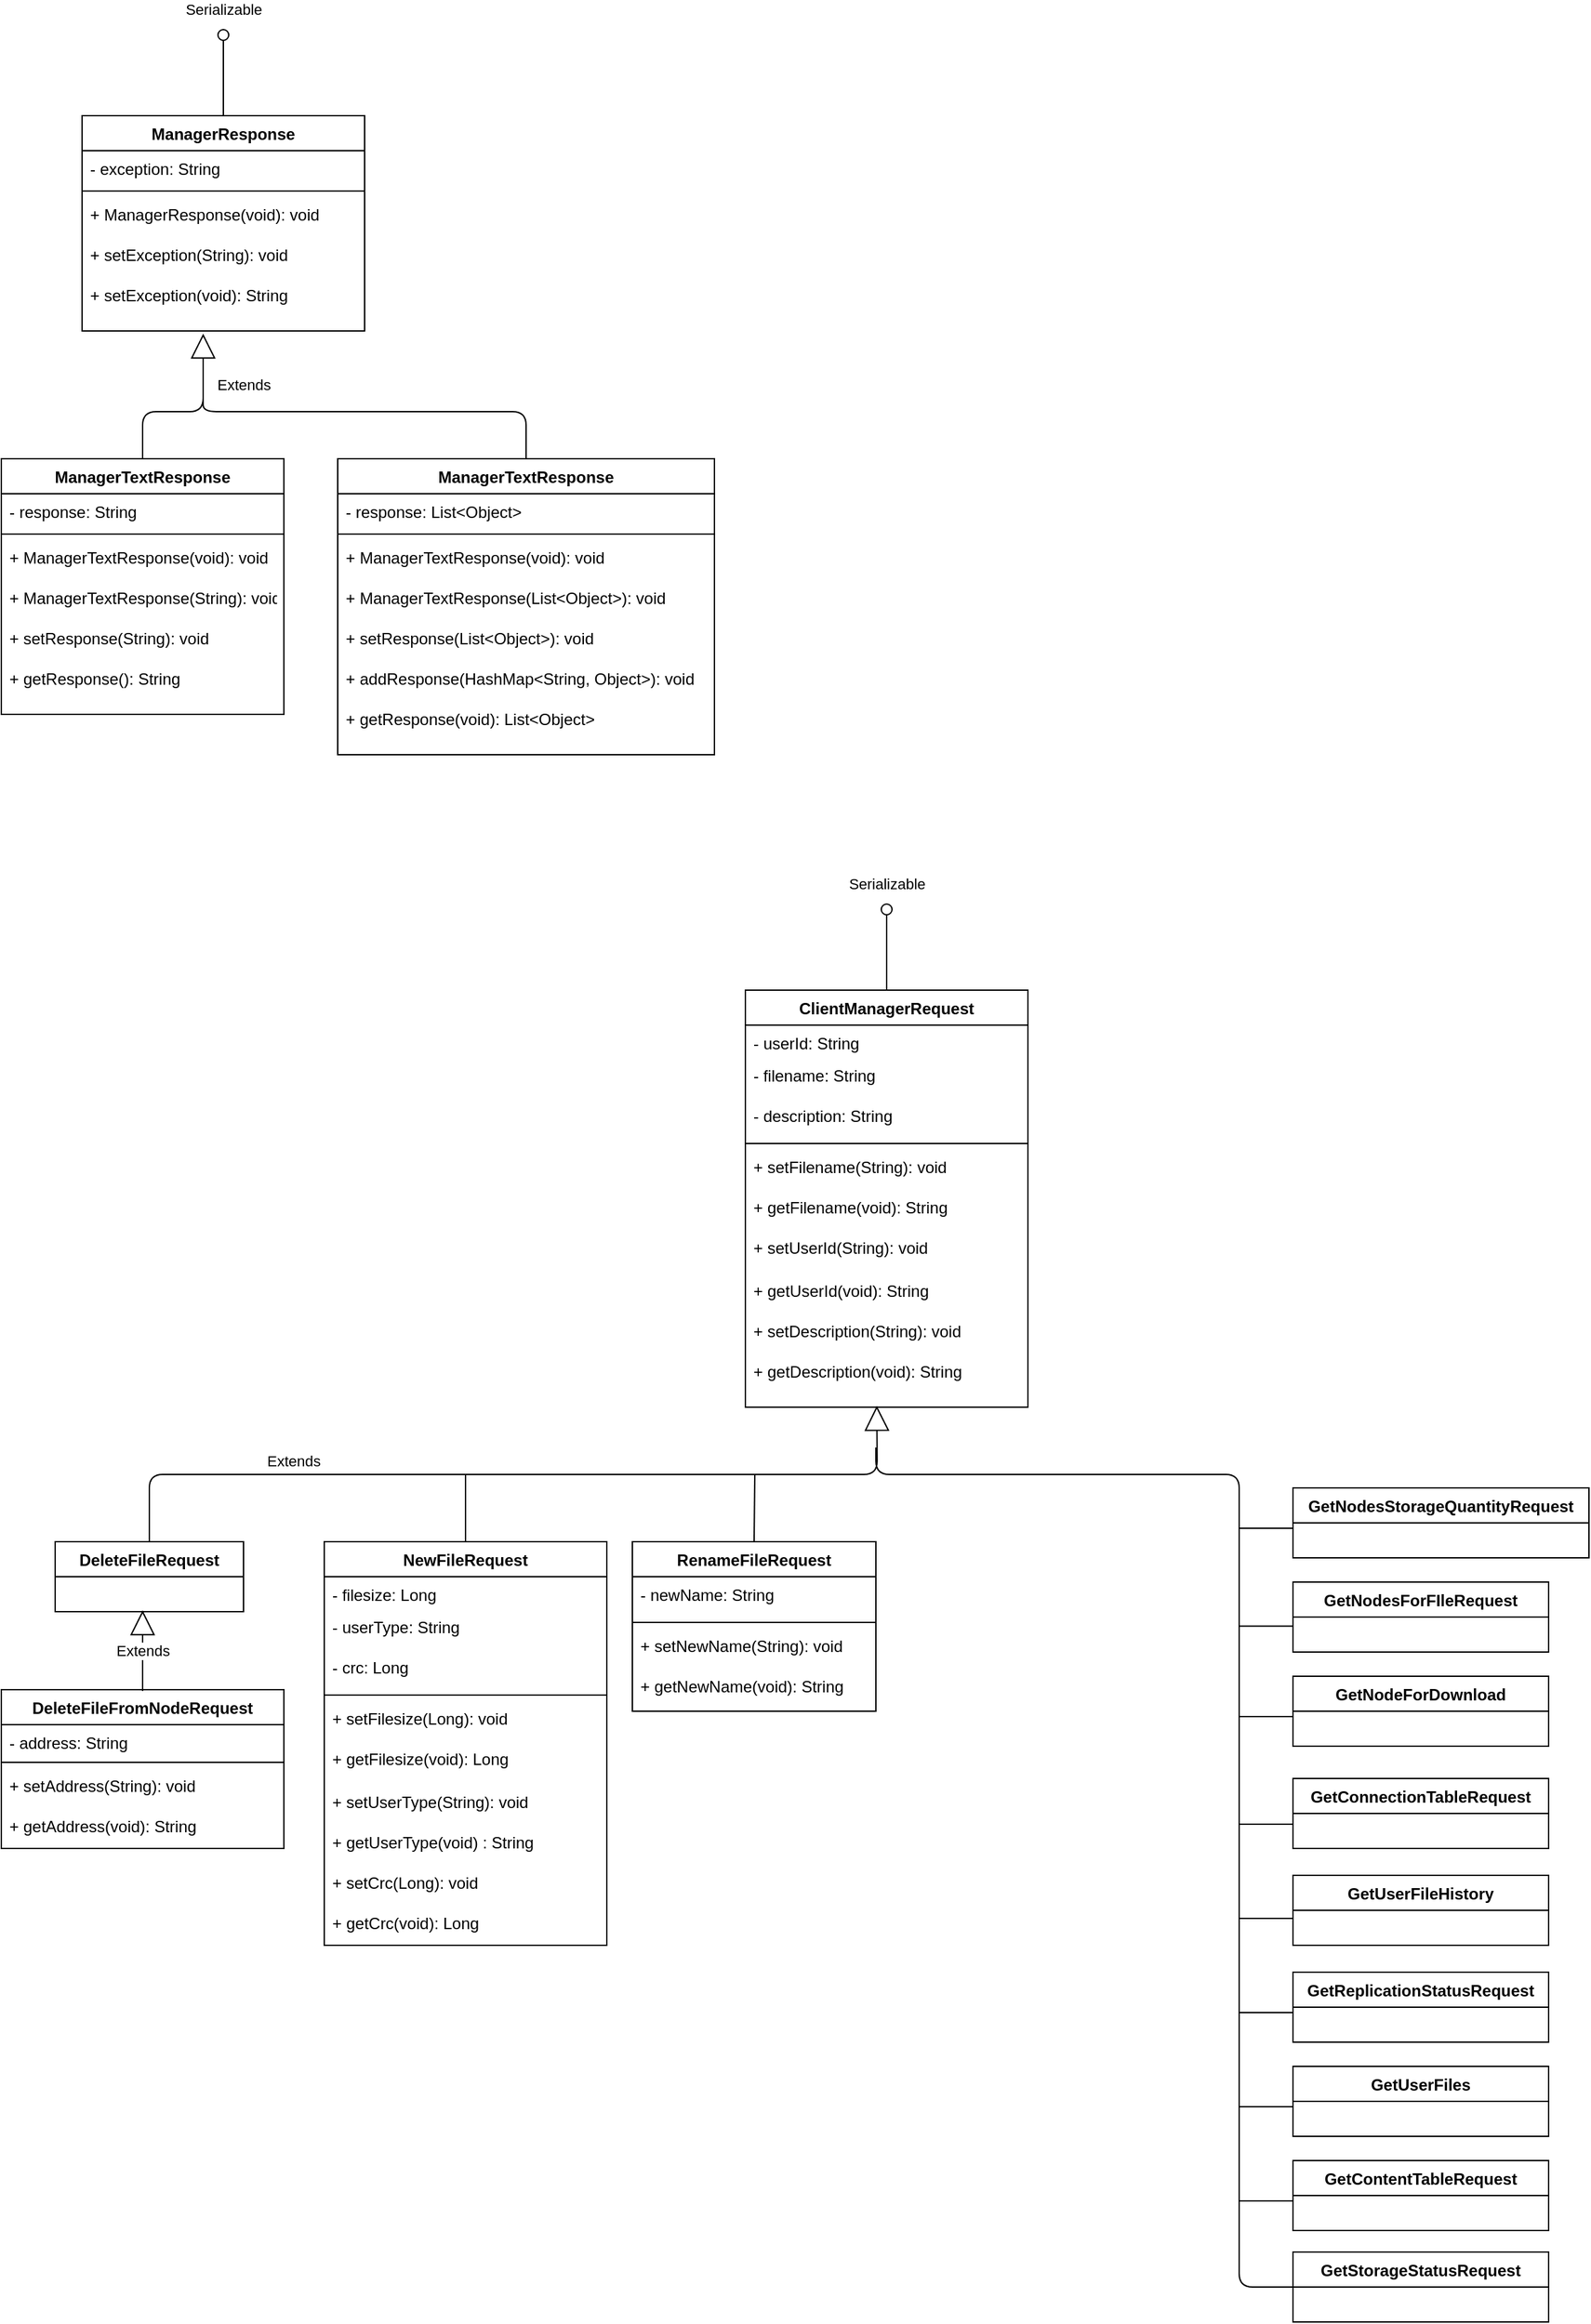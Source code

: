 <mxfile version="14.6.13" type="device"><diagram id="C5RBs43oDa-KdzZeNtuy" name="Page-1"><mxGraphModel dx="1943" dy="1103" grid="1" gridSize="10" guides="1" tooltips="1" connect="1" arrows="1" fold="1" page="1" pageScale="1" pageWidth="827" pageHeight="1169" math="0" shadow="0"><root><mxCell id="WIyWlLk6GJQsqaUBKTNV-0"/><mxCell id="WIyWlLk6GJQsqaUBKTNV-1" parent="WIyWlLk6GJQsqaUBKTNV-0"/><mxCell id="LAdZjZObFxrwDexfej0z-4" value="ManagerResponse" style="swimlane;fontStyle=1;align=center;verticalAlign=top;childLayout=stackLayout;horizontal=1;startSize=26;horizontalStack=0;resizeParent=1;resizeParentMax=0;resizeLast=0;collapsible=1;marginBottom=0;" vertex="1" parent="WIyWlLk6GJQsqaUBKTNV-1"><mxGeometry x="100" y="140" width="210" height="160" as="geometry"><mxRectangle x="100" y="140" width="140" height="26" as="alternateBounds"/></mxGeometry></mxCell><mxCell id="LAdZjZObFxrwDexfej0z-5" value="- exception: String" style="text;strokeColor=none;fillColor=none;align=left;verticalAlign=top;spacingLeft=4;spacingRight=4;overflow=hidden;rotatable=0;points=[[0,0.5],[1,0.5]];portConstraint=eastwest;" vertex="1" parent="LAdZjZObFxrwDexfej0z-4"><mxGeometry y="26" width="210" height="26" as="geometry"/></mxCell><mxCell id="LAdZjZObFxrwDexfej0z-6" value="" style="line;strokeWidth=1;fillColor=none;align=left;verticalAlign=middle;spacingTop=-1;spacingLeft=3;spacingRight=3;rotatable=0;labelPosition=right;points=[];portConstraint=eastwest;" vertex="1" parent="LAdZjZObFxrwDexfej0z-4"><mxGeometry y="52" width="210" height="8" as="geometry"/></mxCell><mxCell id="LAdZjZObFxrwDexfej0z-7" value="+ ManagerResponse(void): void" style="text;strokeColor=none;fillColor=none;align=left;verticalAlign=top;spacingLeft=4;spacingRight=4;overflow=hidden;rotatable=0;points=[[0,0.5],[1,0.5]];portConstraint=eastwest;" vertex="1" parent="LAdZjZObFxrwDexfej0z-4"><mxGeometry y="60" width="210" height="30" as="geometry"/></mxCell><mxCell id="LAdZjZObFxrwDexfej0z-14" value="+ setException(String): void" style="text;strokeColor=none;fillColor=none;align=left;verticalAlign=top;spacingLeft=4;spacingRight=4;overflow=hidden;rotatable=0;points=[[0,0.5],[1,0.5]];portConstraint=eastwest;" vertex="1" parent="LAdZjZObFxrwDexfej0z-4"><mxGeometry y="90" width="210" height="30" as="geometry"/></mxCell><mxCell id="LAdZjZObFxrwDexfej0z-15" value="+ setException(void): String" style="text;strokeColor=none;fillColor=none;align=left;verticalAlign=top;spacingLeft=4;spacingRight=4;overflow=hidden;rotatable=0;points=[[0,0.5],[1,0.5]];portConstraint=eastwest;" vertex="1" parent="LAdZjZObFxrwDexfej0z-4"><mxGeometry y="120" width="210" height="40" as="geometry"/></mxCell><mxCell id="LAdZjZObFxrwDexfej0z-21" value="Serializable" style="html=1;verticalAlign=bottom;labelBackgroundColor=none;startArrow=oval;startFill=0;startSize=8;endArrow=none;entryX=0.5;entryY=0;entryDx=0;entryDy=0;" edge="1" parent="WIyWlLk6GJQsqaUBKTNV-1" target="LAdZjZObFxrwDexfej0z-4"><mxGeometry x="-1" y="-10" relative="1" as="geometry"><mxPoint x="205" y="80" as="sourcePoint"/><mxPoint x="380" y="60" as="targetPoint"/><mxPoint x="10" y="-10" as="offset"/></mxGeometry></mxCell><mxCell id="LAdZjZObFxrwDexfej0z-22" value="ManagerTextResponse" style="swimlane;fontStyle=1;align=center;verticalAlign=top;childLayout=stackLayout;horizontal=1;startSize=26;horizontalStack=0;resizeParent=1;resizeParentMax=0;resizeLast=0;collapsible=1;marginBottom=0;" vertex="1" parent="WIyWlLk6GJQsqaUBKTNV-1"><mxGeometry x="40" y="395" width="210" height="190" as="geometry"/></mxCell><mxCell id="LAdZjZObFxrwDexfej0z-23" value="- response: String" style="text;strokeColor=none;fillColor=none;align=left;verticalAlign=top;spacingLeft=4;spacingRight=4;overflow=hidden;rotatable=0;points=[[0,0.5],[1,0.5]];portConstraint=eastwest;" vertex="1" parent="LAdZjZObFxrwDexfej0z-22"><mxGeometry y="26" width="210" height="26" as="geometry"/></mxCell><mxCell id="LAdZjZObFxrwDexfej0z-24" value="" style="line;strokeWidth=1;fillColor=none;align=left;verticalAlign=middle;spacingTop=-1;spacingLeft=3;spacingRight=3;rotatable=0;labelPosition=right;points=[];portConstraint=eastwest;" vertex="1" parent="LAdZjZObFxrwDexfej0z-22"><mxGeometry y="52" width="210" height="8" as="geometry"/></mxCell><mxCell id="LAdZjZObFxrwDexfej0z-25" value="+ ManagerTextResponse(void): void" style="text;strokeColor=none;fillColor=none;align=left;verticalAlign=top;spacingLeft=4;spacingRight=4;overflow=hidden;rotatable=0;points=[[0,0.5],[1,0.5]];portConstraint=eastwest;" vertex="1" parent="LAdZjZObFxrwDexfej0z-22"><mxGeometry y="60" width="210" height="30" as="geometry"/></mxCell><mxCell id="LAdZjZObFxrwDexfej0z-26" value="+ ManagerTextResponse(String): void" style="text;strokeColor=none;fillColor=none;align=left;verticalAlign=top;spacingLeft=4;spacingRight=4;overflow=hidden;rotatable=0;points=[[0,0.5],[1,0.5]];portConstraint=eastwest;" vertex="1" parent="LAdZjZObFxrwDexfej0z-22"><mxGeometry y="90" width="210" height="30" as="geometry"/></mxCell><mxCell id="LAdZjZObFxrwDexfej0z-27" value="+ setResponse(String): void" style="text;strokeColor=none;fillColor=none;align=left;verticalAlign=top;spacingLeft=4;spacingRight=4;overflow=hidden;rotatable=0;points=[[0,0.5],[1,0.5]];portConstraint=eastwest;" vertex="1" parent="LAdZjZObFxrwDexfej0z-22"><mxGeometry y="120" width="210" height="30" as="geometry"/></mxCell><mxCell id="LAdZjZObFxrwDexfej0z-34" value="+ getResponse(): String" style="text;strokeColor=none;fillColor=none;align=left;verticalAlign=top;spacingLeft=4;spacingRight=4;overflow=hidden;rotatable=0;points=[[0,0.5],[1,0.5]];portConstraint=eastwest;" vertex="1" parent="LAdZjZObFxrwDexfej0z-22"><mxGeometry y="150" width="210" height="40" as="geometry"/></mxCell><mxCell id="LAdZjZObFxrwDexfej0z-35" value="Extends" style="endArrow=block;endSize=16;endFill=0;html=1;exitX=0.5;exitY=0;exitDx=0;exitDy=0;" edge="1" parent="WIyWlLk6GJQsqaUBKTNV-1" source="LAdZjZObFxrwDexfej0z-22"><mxGeometry x="0.449" y="-30" width="160" relative="1" as="geometry"><mxPoint x="240" y="500" as="sourcePoint"/><mxPoint x="190" y="302" as="targetPoint"/><Array as="points"><mxPoint x="145" y="360"/><mxPoint x="190" y="360"/></Array><mxPoint as="offset"/></mxGeometry></mxCell><mxCell id="LAdZjZObFxrwDexfej0z-36" value="ManagerTextResponse" style="swimlane;fontStyle=1;align=center;verticalAlign=top;childLayout=stackLayout;horizontal=1;startSize=26;horizontalStack=0;resizeParent=1;resizeParentMax=0;resizeLast=0;collapsible=1;marginBottom=0;" vertex="1" parent="WIyWlLk6GJQsqaUBKTNV-1"><mxGeometry x="290" y="395" width="280" height="220" as="geometry"/></mxCell><mxCell id="LAdZjZObFxrwDexfej0z-37" value="- response: List&lt;Object&gt;" style="text;strokeColor=none;fillColor=none;align=left;verticalAlign=top;spacingLeft=4;spacingRight=4;overflow=hidden;rotatable=0;points=[[0,0.5],[1,0.5]];portConstraint=eastwest;" vertex="1" parent="LAdZjZObFxrwDexfej0z-36"><mxGeometry y="26" width="280" height="26" as="geometry"/></mxCell><mxCell id="LAdZjZObFxrwDexfej0z-38" value="" style="line;strokeWidth=1;fillColor=none;align=left;verticalAlign=middle;spacingTop=-1;spacingLeft=3;spacingRight=3;rotatable=0;labelPosition=right;points=[];portConstraint=eastwest;" vertex="1" parent="LAdZjZObFxrwDexfej0z-36"><mxGeometry y="52" width="280" height="8" as="geometry"/></mxCell><mxCell id="LAdZjZObFxrwDexfej0z-39" value="+ ManagerTextResponse(void): void" style="text;strokeColor=none;fillColor=none;align=left;verticalAlign=top;spacingLeft=4;spacingRight=4;overflow=hidden;rotatable=0;points=[[0,0.5],[1,0.5]];portConstraint=eastwest;" vertex="1" parent="LAdZjZObFxrwDexfej0z-36"><mxGeometry y="60" width="280" height="30" as="geometry"/></mxCell><mxCell id="LAdZjZObFxrwDexfej0z-40" value="+ ManagerTextResponse(List&lt;Object&gt;): void" style="text;strokeColor=none;fillColor=none;align=left;verticalAlign=top;spacingLeft=4;spacingRight=4;overflow=hidden;rotatable=0;points=[[0,0.5],[1,0.5]];portConstraint=eastwest;" vertex="1" parent="LAdZjZObFxrwDexfej0z-36"><mxGeometry y="90" width="280" height="30" as="geometry"/></mxCell><mxCell id="LAdZjZObFxrwDexfej0z-41" value="+ setResponse(List&lt;Object&gt;): void" style="text;strokeColor=none;fillColor=none;align=left;verticalAlign=top;spacingLeft=4;spacingRight=4;overflow=hidden;rotatable=0;points=[[0,0.5],[1,0.5]];portConstraint=eastwest;" vertex="1" parent="LAdZjZObFxrwDexfej0z-36"><mxGeometry y="120" width="280" height="30" as="geometry"/></mxCell><mxCell id="LAdZjZObFxrwDexfej0z-42" value="+ addResponse(HashMap&lt;String, Object&gt;): void" style="text;strokeColor=none;fillColor=none;align=left;verticalAlign=top;spacingLeft=4;spacingRight=4;overflow=hidden;rotatable=0;points=[[0,0.5],[1,0.5]];portConstraint=eastwest;" vertex="1" parent="LAdZjZObFxrwDexfej0z-36"><mxGeometry y="150" width="280" height="30" as="geometry"/></mxCell><mxCell id="LAdZjZObFxrwDexfej0z-43" value="+ getResponse(void): List&lt;Object&gt;" style="text;strokeColor=none;fillColor=none;align=left;verticalAlign=top;spacingLeft=4;spacingRight=4;overflow=hidden;rotatable=0;points=[[0,0.5],[1,0.5]];portConstraint=eastwest;" vertex="1" parent="LAdZjZObFxrwDexfej0z-36"><mxGeometry y="180" width="280" height="40" as="geometry"/></mxCell><mxCell id="LAdZjZObFxrwDexfej0z-46" value="" style="endArrow=none;html=1;entryX=0.5;entryY=0;entryDx=0;entryDy=0;" edge="1" parent="WIyWlLk6GJQsqaUBKTNV-1" target="LAdZjZObFxrwDexfej0z-36"><mxGeometry width="50" height="50" relative="1" as="geometry"><mxPoint x="190" y="350" as="sourcePoint"/><mxPoint x="340" y="470" as="targetPoint"/><Array as="points"><mxPoint x="190" y="360"/><mxPoint x="430" y="360"/></Array></mxGeometry></mxCell><mxCell id="LAdZjZObFxrwDexfej0z-57" value="ClientManagerRequest" style="swimlane;fontStyle=1;align=center;verticalAlign=top;childLayout=stackLayout;horizontal=1;startSize=26;horizontalStack=0;resizeParent=1;resizeParentMax=0;resizeLast=0;collapsible=1;marginBottom=0;" vertex="1" parent="WIyWlLk6GJQsqaUBKTNV-1"><mxGeometry x="593" y="790" width="210" height="310" as="geometry"/></mxCell><mxCell id="LAdZjZObFxrwDexfej0z-58" value="- userId: String" style="text;strokeColor=none;fillColor=none;align=left;verticalAlign=top;spacingLeft=4;spacingRight=4;overflow=hidden;rotatable=0;points=[[0,0.5],[1,0.5]];portConstraint=eastwest;" vertex="1" parent="LAdZjZObFxrwDexfej0z-57"><mxGeometry y="26" width="210" height="24" as="geometry"/></mxCell><mxCell id="LAdZjZObFxrwDexfej0z-64" value="- filename: String" style="text;strokeColor=none;fillColor=none;align=left;verticalAlign=top;spacingLeft=4;spacingRight=4;overflow=hidden;rotatable=0;points=[[0,0.5],[1,0.5]];portConstraint=eastwest;" vertex="1" parent="LAdZjZObFxrwDexfej0z-57"><mxGeometry y="50" width="210" height="30" as="geometry"/></mxCell><mxCell id="LAdZjZObFxrwDexfej0z-65" value="- description: String" style="text;strokeColor=none;fillColor=none;align=left;verticalAlign=top;spacingLeft=4;spacingRight=4;overflow=hidden;rotatable=0;points=[[0,0.5],[1,0.5]];portConstraint=eastwest;" vertex="1" parent="LAdZjZObFxrwDexfej0z-57"><mxGeometry y="80" width="210" height="30" as="geometry"/></mxCell><mxCell id="LAdZjZObFxrwDexfej0z-59" value="" style="line;strokeWidth=1;fillColor=none;align=left;verticalAlign=middle;spacingTop=-1;spacingLeft=3;spacingRight=3;rotatable=0;labelPosition=right;points=[];portConstraint=eastwest;" vertex="1" parent="LAdZjZObFxrwDexfej0z-57"><mxGeometry y="110" width="210" height="8" as="geometry"/></mxCell><mxCell id="LAdZjZObFxrwDexfej0z-60" value="+ setFilename(String): void" style="text;strokeColor=none;fillColor=none;align=left;verticalAlign=top;spacingLeft=4;spacingRight=4;overflow=hidden;rotatable=0;points=[[0,0.5],[1,0.5]];portConstraint=eastwest;" vertex="1" parent="LAdZjZObFxrwDexfej0z-57"><mxGeometry y="118" width="210" height="30" as="geometry"/></mxCell><mxCell id="LAdZjZObFxrwDexfej0z-61" value="+ getFilename(void): String" style="text;strokeColor=none;fillColor=none;align=left;verticalAlign=top;spacingLeft=4;spacingRight=4;overflow=hidden;rotatable=0;points=[[0,0.5],[1,0.5]];portConstraint=eastwest;" vertex="1" parent="LAdZjZObFxrwDexfej0z-57"><mxGeometry y="148" width="210" height="30" as="geometry"/></mxCell><mxCell id="LAdZjZObFxrwDexfej0z-62" value="+ setUserId(String): void" style="text;strokeColor=none;fillColor=none;align=left;verticalAlign=top;spacingLeft=4;spacingRight=4;overflow=hidden;rotatable=0;points=[[0,0.5],[1,0.5]];portConstraint=eastwest;" vertex="1" parent="LAdZjZObFxrwDexfej0z-57"><mxGeometry y="178" width="210" height="32" as="geometry"/></mxCell><mxCell id="LAdZjZObFxrwDexfej0z-67" value="+ getUserId(void): String" style="text;strokeColor=none;fillColor=none;align=left;verticalAlign=top;spacingLeft=4;spacingRight=4;overflow=hidden;rotatable=0;points=[[0,0.5],[1,0.5]];portConstraint=eastwest;" vertex="1" parent="LAdZjZObFxrwDexfej0z-57"><mxGeometry y="210" width="210" height="30" as="geometry"/></mxCell><mxCell id="LAdZjZObFxrwDexfej0z-78" value="+ setDescription(String): void" style="text;strokeColor=none;fillColor=none;align=left;verticalAlign=top;spacingLeft=4;spacingRight=4;overflow=hidden;rotatable=0;points=[[0,0.5],[1,0.5]];portConstraint=eastwest;" vertex="1" parent="LAdZjZObFxrwDexfej0z-57"><mxGeometry y="240" width="210" height="30" as="geometry"/></mxCell><mxCell id="LAdZjZObFxrwDexfej0z-79" value="+ getDescription(void): String" style="text;strokeColor=none;fillColor=none;align=left;verticalAlign=top;spacingLeft=4;spacingRight=4;overflow=hidden;rotatable=0;points=[[0,0.5],[1,0.5]];portConstraint=eastwest;" vertex="1" parent="LAdZjZObFxrwDexfej0z-57"><mxGeometry y="270" width="210" height="40" as="geometry"/></mxCell><mxCell id="LAdZjZObFxrwDexfej0z-63" value="Serializable" style="html=1;verticalAlign=bottom;labelBackgroundColor=none;startArrow=oval;startFill=0;startSize=8;endArrow=none;entryX=0.5;entryY=0;entryDx=0;entryDy=0;" edge="1" parent="WIyWlLk6GJQsqaUBKTNV-1" target="LAdZjZObFxrwDexfej0z-57"><mxGeometry x="-1" y="-10" relative="1" as="geometry"><mxPoint x="698" y="730" as="sourcePoint"/><mxPoint x="883" y="710" as="targetPoint"/><mxPoint x="10" y="-10" as="offset"/></mxGeometry></mxCell><mxCell id="LAdZjZObFxrwDexfej0z-86" value="DeleteFileRequest" style="swimlane;fontStyle=1;childLayout=stackLayout;horizontal=1;startSize=26;fillColor=none;horizontalStack=0;resizeParent=1;resizeParentMax=0;resizeLast=0;collapsible=1;marginBottom=0;" vertex="1" parent="WIyWlLk6GJQsqaUBKTNV-1"><mxGeometry x="80" y="1200" width="140" height="52" as="geometry"/></mxCell><mxCell id="LAdZjZObFxrwDexfej0z-92" value="Extends" style="endArrow=block;endSize=16;endFill=0;html=1;exitX=0.5;exitY=0;exitDx=0;exitDy=0;entryX=0.465;entryY=0.976;entryDx=0;entryDy=0;entryPerimeter=0;" edge="1" parent="WIyWlLk6GJQsqaUBKTNV-1" source="LAdZjZObFxrwDexfej0z-86" target="LAdZjZObFxrwDexfej0z-79"><mxGeometry x="-0.513" y="10" width="160" relative="1" as="geometry"><mxPoint x="190" y="1140" as="sourcePoint"/><mxPoint x="350" y="1140" as="targetPoint"/><Array as="points"><mxPoint x="150" y="1150"/><mxPoint x="691" y="1150"/></Array><mxPoint as="offset"/></mxGeometry></mxCell><mxCell id="LAdZjZObFxrwDexfej0z-93" value="DeleteFileFromNodeRequest" style="swimlane;fontStyle=1;align=center;verticalAlign=top;childLayout=stackLayout;horizontal=1;startSize=26;horizontalStack=0;resizeParent=1;resizeParentMax=0;resizeLast=0;collapsible=1;marginBottom=0;" vertex="1" parent="WIyWlLk6GJQsqaUBKTNV-1"><mxGeometry x="40" y="1310" width="210" height="118" as="geometry"/></mxCell><mxCell id="LAdZjZObFxrwDexfej0z-94" value="- address: String" style="text;strokeColor=none;fillColor=none;align=left;verticalAlign=top;spacingLeft=4;spacingRight=4;overflow=hidden;rotatable=0;points=[[0,0.5],[1,0.5]];portConstraint=eastwest;" vertex="1" parent="LAdZjZObFxrwDexfej0z-93"><mxGeometry y="26" width="210" height="24" as="geometry"/></mxCell><mxCell id="LAdZjZObFxrwDexfej0z-97" value="" style="line;strokeWidth=1;fillColor=none;align=left;verticalAlign=middle;spacingTop=-1;spacingLeft=3;spacingRight=3;rotatable=0;labelPosition=right;points=[];portConstraint=eastwest;" vertex="1" parent="LAdZjZObFxrwDexfej0z-93"><mxGeometry y="50" width="210" height="8" as="geometry"/></mxCell><mxCell id="LAdZjZObFxrwDexfej0z-98" value="+ setAddress(String): void" style="text;strokeColor=none;fillColor=none;align=left;verticalAlign=top;spacingLeft=4;spacingRight=4;overflow=hidden;rotatable=0;points=[[0,0.5],[1,0.5]];portConstraint=eastwest;" vertex="1" parent="LAdZjZObFxrwDexfej0z-93"><mxGeometry y="58" width="210" height="30" as="geometry"/></mxCell><mxCell id="LAdZjZObFxrwDexfej0z-99" value="+ getAddress(void): String" style="text;strokeColor=none;fillColor=none;align=left;verticalAlign=top;spacingLeft=4;spacingRight=4;overflow=hidden;rotatable=0;points=[[0,0.5],[1,0.5]];portConstraint=eastwest;" vertex="1" parent="LAdZjZObFxrwDexfej0z-93"><mxGeometry y="88" width="210" height="30" as="geometry"/></mxCell><mxCell id="LAdZjZObFxrwDexfej0z-104" value="Extends" style="endArrow=block;endSize=16;endFill=0;html=1;exitX=0.5;exitY=0;exitDx=0;exitDy=0;" edge="1" parent="WIyWlLk6GJQsqaUBKTNV-1"><mxGeometry width="160" relative="1" as="geometry"><mxPoint x="145" y="1311" as="sourcePoint"/><mxPoint x="145" y="1251" as="targetPoint"/></mxGeometry></mxCell><mxCell id="LAdZjZObFxrwDexfej0z-111" value="GetConnectionTableRequest" style="swimlane;fontStyle=1;childLayout=stackLayout;horizontal=1;startSize=26;fillColor=none;horizontalStack=0;resizeParent=1;resizeParentMax=0;resizeLast=0;collapsible=1;marginBottom=0;" vertex="1" parent="WIyWlLk6GJQsqaUBKTNV-1"><mxGeometry x="1000" y="1376" width="190" height="52" as="geometry"/></mxCell><mxCell id="LAdZjZObFxrwDexfej0z-112" value="GetContentTableRequest" style="swimlane;fontStyle=1;childLayout=stackLayout;horizontal=1;startSize=26;fillColor=none;horizontalStack=0;resizeParent=1;resizeParentMax=0;resizeLast=0;collapsible=1;marginBottom=0;" vertex="1" parent="WIyWlLk6GJQsqaUBKTNV-1"><mxGeometry x="1000" y="1660" width="190" height="52" as="geometry"/></mxCell><mxCell id="LAdZjZObFxrwDexfej0z-113" value="GetNodeForDownload" style="swimlane;fontStyle=1;childLayout=stackLayout;horizontal=1;startSize=26;fillColor=none;horizontalStack=0;resizeParent=1;resizeParentMax=0;resizeLast=0;collapsible=1;marginBottom=0;" vertex="1" parent="WIyWlLk6GJQsqaUBKTNV-1"><mxGeometry x="1000" y="1300" width="190" height="52" as="geometry"/></mxCell><mxCell id="LAdZjZObFxrwDexfej0z-114" value="GetNodesForFIleRequest" style="swimlane;fontStyle=1;childLayout=stackLayout;horizontal=1;startSize=26;fillColor=none;horizontalStack=0;resizeParent=1;resizeParentMax=0;resizeLast=0;collapsible=1;marginBottom=0;" vertex="1" parent="WIyWlLk6GJQsqaUBKTNV-1"><mxGeometry x="1000" y="1230" width="190" height="52" as="geometry"/></mxCell><mxCell id="LAdZjZObFxrwDexfej0z-115" value="GetNodesStorageQuantityRequest" style="swimlane;fontStyle=1;childLayout=stackLayout;horizontal=1;startSize=26;fillColor=none;horizontalStack=0;resizeParent=1;resizeParentMax=0;resizeLast=0;collapsible=1;marginBottom=0;" vertex="1" parent="WIyWlLk6GJQsqaUBKTNV-1"><mxGeometry x="1000" y="1160" width="220" height="52" as="geometry"/></mxCell><mxCell id="LAdZjZObFxrwDexfej0z-116" value="GetReplicationStatusRequest" style="swimlane;fontStyle=1;childLayout=stackLayout;horizontal=1;startSize=26;fillColor=none;horizontalStack=0;resizeParent=1;resizeParentMax=0;resizeLast=0;collapsible=1;marginBottom=0;" vertex="1" parent="WIyWlLk6GJQsqaUBKTNV-1"><mxGeometry x="1000" y="1520" width="190" height="52" as="geometry"/></mxCell><mxCell id="LAdZjZObFxrwDexfej0z-117" value="GetStorageStatusRequest" style="swimlane;fontStyle=1;childLayout=stackLayout;horizontal=1;startSize=26;fillColor=none;horizontalStack=0;resizeParent=1;resizeParentMax=0;resizeLast=0;collapsible=1;marginBottom=0;" vertex="1" parent="WIyWlLk6GJQsqaUBKTNV-1"><mxGeometry x="1000" y="1728" width="190" height="52" as="geometry"/></mxCell><mxCell id="LAdZjZObFxrwDexfej0z-118" value="GetUserFileHistory" style="swimlane;fontStyle=1;childLayout=stackLayout;horizontal=1;startSize=26;fillColor=none;horizontalStack=0;resizeParent=1;resizeParentMax=0;resizeLast=0;collapsible=1;marginBottom=0;" vertex="1" parent="WIyWlLk6GJQsqaUBKTNV-1"><mxGeometry x="1000" y="1448" width="190" height="52" as="geometry"/></mxCell><mxCell id="LAdZjZObFxrwDexfej0z-119" value="GetUserFiles" style="swimlane;fontStyle=1;childLayout=stackLayout;horizontal=1;startSize=26;fillColor=none;horizontalStack=0;resizeParent=1;resizeParentMax=0;resizeLast=0;collapsible=1;marginBottom=0;" vertex="1" parent="WIyWlLk6GJQsqaUBKTNV-1"><mxGeometry x="1000" y="1590" width="190" height="52" as="geometry"/></mxCell><mxCell id="LAdZjZObFxrwDexfej0z-120" value="NewFileRequest" style="swimlane;fontStyle=1;align=center;verticalAlign=top;childLayout=stackLayout;horizontal=1;startSize=26;horizontalStack=0;resizeParent=1;resizeParentMax=0;resizeLast=0;collapsible=1;marginBottom=0;" vertex="1" parent="WIyWlLk6GJQsqaUBKTNV-1"><mxGeometry x="280" y="1200" width="210" height="300" as="geometry"/></mxCell><mxCell id="LAdZjZObFxrwDexfej0z-121" value="- filesize: Long" style="text;strokeColor=none;fillColor=none;align=left;verticalAlign=top;spacingLeft=4;spacingRight=4;overflow=hidden;rotatable=0;points=[[0,0.5],[1,0.5]];portConstraint=eastwest;" vertex="1" parent="LAdZjZObFxrwDexfej0z-120"><mxGeometry y="26" width="210" height="24" as="geometry"/></mxCell><mxCell id="LAdZjZObFxrwDexfej0z-131" value="- userType: String" style="text;strokeColor=none;fillColor=none;align=left;verticalAlign=top;spacingLeft=4;spacingRight=4;overflow=hidden;rotatable=0;points=[[0,0.5],[1,0.5]];portConstraint=eastwest;" vertex="1" parent="LAdZjZObFxrwDexfej0z-120"><mxGeometry y="50" width="210" height="30" as="geometry"/></mxCell><mxCell id="LAdZjZObFxrwDexfej0z-132" value="- crc: Long" style="text;strokeColor=none;fillColor=none;align=left;verticalAlign=top;spacingLeft=4;spacingRight=4;overflow=hidden;rotatable=0;points=[[0,0.5],[1,0.5]];portConstraint=eastwest;" vertex="1" parent="LAdZjZObFxrwDexfej0z-120"><mxGeometry y="80" width="210" height="30" as="geometry"/></mxCell><mxCell id="LAdZjZObFxrwDexfej0z-122" value="" style="line;strokeWidth=1;fillColor=none;align=left;verticalAlign=middle;spacingTop=-1;spacingLeft=3;spacingRight=3;rotatable=0;labelPosition=right;points=[];portConstraint=eastwest;" vertex="1" parent="LAdZjZObFxrwDexfej0z-120"><mxGeometry y="110" width="210" height="8" as="geometry"/></mxCell><mxCell id="LAdZjZObFxrwDexfej0z-123" value="+ setFilesize(Long): void" style="text;strokeColor=none;fillColor=none;align=left;verticalAlign=top;spacingLeft=4;spacingRight=4;overflow=hidden;rotatable=0;points=[[0,0.5],[1,0.5]];portConstraint=eastwest;" vertex="1" parent="LAdZjZObFxrwDexfej0z-120"><mxGeometry y="118" width="210" height="30" as="geometry"/></mxCell><mxCell id="LAdZjZObFxrwDexfej0z-124" value="+ getFilesize(void): Long" style="text;strokeColor=none;fillColor=none;align=left;verticalAlign=top;spacingLeft=4;spacingRight=4;overflow=hidden;rotatable=0;points=[[0,0.5],[1,0.5]];portConstraint=eastwest;" vertex="1" parent="LAdZjZObFxrwDexfej0z-120"><mxGeometry y="148" width="210" height="32" as="geometry"/></mxCell><mxCell id="LAdZjZObFxrwDexfej0z-149" value="+ setUserType(String): void" style="text;strokeColor=none;fillColor=none;align=left;verticalAlign=top;spacingLeft=4;spacingRight=4;overflow=hidden;rotatable=0;points=[[0,0.5],[1,0.5]];portConstraint=eastwest;" vertex="1" parent="LAdZjZObFxrwDexfej0z-120"><mxGeometry y="180" width="210" height="30" as="geometry"/></mxCell><mxCell id="LAdZjZObFxrwDexfej0z-150" value="+ getUserType(void) : String" style="text;strokeColor=none;fillColor=none;align=left;verticalAlign=top;spacingLeft=4;spacingRight=4;overflow=hidden;rotatable=0;points=[[0,0.5],[1,0.5]];portConstraint=eastwest;" vertex="1" parent="LAdZjZObFxrwDexfej0z-120"><mxGeometry y="210" width="210" height="30" as="geometry"/></mxCell><mxCell id="LAdZjZObFxrwDexfej0z-151" value="+ setCrc(Long): void" style="text;strokeColor=none;fillColor=none;align=left;verticalAlign=top;spacingLeft=4;spacingRight=4;overflow=hidden;rotatable=0;points=[[0,0.5],[1,0.5]];portConstraint=eastwest;" vertex="1" parent="LAdZjZObFxrwDexfej0z-120"><mxGeometry y="240" width="210" height="30" as="geometry"/></mxCell><mxCell id="LAdZjZObFxrwDexfej0z-152" value="+ getCrc(void): Long" style="text;strokeColor=none;fillColor=none;align=left;verticalAlign=top;spacingLeft=4;spacingRight=4;overflow=hidden;rotatable=0;points=[[0,0.5],[1,0.5]];portConstraint=eastwest;" vertex="1" parent="LAdZjZObFxrwDexfej0z-120"><mxGeometry y="270" width="210" height="30" as="geometry"/></mxCell><mxCell id="LAdZjZObFxrwDexfej0z-153" value="RenameFileRequest" style="swimlane;fontStyle=1;align=center;verticalAlign=top;childLayout=stackLayout;horizontal=1;startSize=26;horizontalStack=0;resizeParent=1;resizeParentMax=0;resizeLast=0;collapsible=1;marginBottom=0;" vertex="1" parent="WIyWlLk6GJQsqaUBKTNV-1"><mxGeometry x="509" y="1200" width="181" height="126" as="geometry"/></mxCell><mxCell id="LAdZjZObFxrwDexfej0z-155" value="- newName: String" style="text;strokeColor=none;fillColor=none;align=left;verticalAlign=top;spacingLeft=4;spacingRight=4;overflow=hidden;rotatable=0;points=[[0,0.5],[1,0.5]];portConstraint=eastwest;" vertex="1" parent="LAdZjZObFxrwDexfej0z-153"><mxGeometry y="26" width="181" height="30" as="geometry"/></mxCell><mxCell id="LAdZjZObFxrwDexfej0z-157" value="" style="line;strokeWidth=1;fillColor=none;align=left;verticalAlign=middle;spacingTop=-1;spacingLeft=3;spacingRight=3;rotatable=0;labelPosition=right;points=[];portConstraint=eastwest;" vertex="1" parent="LAdZjZObFxrwDexfej0z-153"><mxGeometry y="56" width="181" height="8" as="geometry"/></mxCell><mxCell id="LAdZjZObFxrwDexfej0z-158" value="+ setNewName(String): void" style="text;strokeColor=none;fillColor=none;align=left;verticalAlign=top;spacingLeft=4;spacingRight=4;overflow=hidden;rotatable=0;points=[[0,0.5],[1,0.5]];portConstraint=eastwest;" vertex="1" parent="LAdZjZObFxrwDexfej0z-153"><mxGeometry y="64" width="181" height="30" as="geometry"/></mxCell><mxCell id="LAdZjZObFxrwDexfej0z-159" value="+ getNewName(void): String" style="text;strokeColor=none;fillColor=none;align=left;verticalAlign=top;spacingLeft=4;spacingRight=4;overflow=hidden;rotatable=0;points=[[0,0.5],[1,0.5]];portConstraint=eastwest;" vertex="1" parent="LAdZjZObFxrwDexfej0z-153"><mxGeometry y="94" width="181" height="32" as="geometry"/></mxCell><mxCell id="LAdZjZObFxrwDexfej0z-164" value="" style="endArrow=none;html=1;exitX=0.5;exitY=0;exitDx=0;exitDy=0;" edge="1" parent="WIyWlLk6GJQsqaUBKTNV-1" source="LAdZjZObFxrwDexfej0z-120"><mxGeometry width="50" height="50" relative="1" as="geometry"><mxPoint x="210" y="870" as="sourcePoint"/><mxPoint x="385" y="1150" as="targetPoint"/></mxGeometry></mxCell><mxCell id="LAdZjZObFxrwDexfej0z-165" value="" style="endArrow=none;html=1;exitX=0.5;exitY=0;exitDx=0;exitDy=0;" edge="1" parent="WIyWlLk6GJQsqaUBKTNV-1" source="LAdZjZObFxrwDexfej0z-153"><mxGeometry width="50" height="50" relative="1" as="geometry"><mxPoint x="210" y="1450" as="sourcePoint"/><mxPoint x="600" y="1150" as="targetPoint"/></mxGeometry></mxCell><mxCell id="LAdZjZObFxrwDexfej0z-166" value="" style="endArrow=none;html=1;entryX=0;entryY=0.5;entryDx=0;entryDy=0;" edge="1" parent="WIyWlLk6GJQsqaUBKTNV-1" target="LAdZjZObFxrwDexfej0z-117"><mxGeometry width="50" height="50" relative="1" as="geometry"><mxPoint x="690" y="1130" as="sourcePoint"/><mxPoint x="960" y="1790" as="targetPoint"/><Array as="points"><mxPoint x="690" y="1150"/><mxPoint x="960" y="1150"/><mxPoint x="960" y="1754"/></Array></mxGeometry></mxCell><mxCell id="LAdZjZObFxrwDexfej0z-168" value="" style="endArrow=none;html=1;exitX=0;exitY=0.5;exitDx=0;exitDy=0;" edge="1" parent="WIyWlLk6GJQsqaUBKTNV-1"><mxGeometry width="50" height="50" relative="1" as="geometry"><mxPoint x="1000" y="1262.71" as="sourcePoint"/><mxPoint x="960" y="1262.71" as="targetPoint"/></mxGeometry></mxCell><mxCell id="LAdZjZObFxrwDexfej0z-170" value="" style="endArrow=none;html=1;exitX=0;exitY=0.5;exitDx=0;exitDy=0;" edge="1" parent="WIyWlLk6GJQsqaUBKTNV-1"><mxGeometry width="50" height="50" relative="1" as="geometry"><mxPoint x="1000" y="1190.0" as="sourcePoint"/><mxPoint x="960" y="1190.0" as="targetPoint"/></mxGeometry></mxCell><mxCell id="LAdZjZObFxrwDexfej0z-171" value="" style="endArrow=none;html=1;exitX=0;exitY=0.5;exitDx=0;exitDy=0;" edge="1" parent="WIyWlLk6GJQsqaUBKTNV-1"><mxGeometry width="50" height="50" relative="1" as="geometry"><mxPoint x="1000" y="1330.0" as="sourcePoint"/><mxPoint x="960" y="1330.0" as="targetPoint"/></mxGeometry></mxCell><mxCell id="LAdZjZObFxrwDexfej0z-172" value="" style="endArrow=none;html=1;exitX=0;exitY=0.5;exitDx=0;exitDy=0;" edge="1" parent="WIyWlLk6GJQsqaUBKTNV-1"><mxGeometry width="50" height="50" relative="1" as="geometry"><mxPoint x="1000" y="1410.0" as="sourcePoint"/><mxPoint x="960" y="1410.0" as="targetPoint"/></mxGeometry></mxCell><mxCell id="LAdZjZObFxrwDexfej0z-173" value="" style="endArrow=none;html=1;exitX=0;exitY=0.5;exitDx=0;exitDy=0;" edge="1" parent="WIyWlLk6GJQsqaUBKTNV-1"><mxGeometry width="50" height="50" relative="1" as="geometry"><mxPoint x="1000" y="1480.0" as="sourcePoint"/><mxPoint x="960" y="1480.0" as="targetPoint"/></mxGeometry></mxCell><mxCell id="LAdZjZObFxrwDexfej0z-174" value="" style="endArrow=none;html=1;exitX=0;exitY=0.5;exitDx=0;exitDy=0;" edge="1" parent="WIyWlLk6GJQsqaUBKTNV-1"><mxGeometry width="50" height="50" relative="1" as="geometry"><mxPoint x="1000" y="1550.0" as="sourcePoint"/><mxPoint x="960" y="1550.0" as="targetPoint"/></mxGeometry></mxCell><mxCell id="LAdZjZObFxrwDexfej0z-175" value="" style="endArrow=none;html=1;exitX=0;exitY=0.5;exitDx=0;exitDy=0;" edge="1" parent="WIyWlLk6GJQsqaUBKTNV-1"><mxGeometry width="50" height="50" relative="1" as="geometry"><mxPoint x="1000" y="1620.0" as="sourcePoint"/><mxPoint x="960" y="1620.0" as="targetPoint"/></mxGeometry></mxCell><mxCell id="LAdZjZObFxrwDexfej0z-176" value="" style="endArrow=none;html=1;exitX=0;exitY=0.5;exitDx=0;exitDy=0;" edge="1" parent="WIyWlLk6GJQsqaUBKTNV-1"><mxGeometry width="50" height="50" relative="1" as="geometry"><mxPoint x="1000" y="1690.0" as="sourcePoint"/><mxPoint x="960" y="1690.0" as="targetPoint"/></mxGeometry></mxCell></root></mxGraphModel></diagram></mxfile>